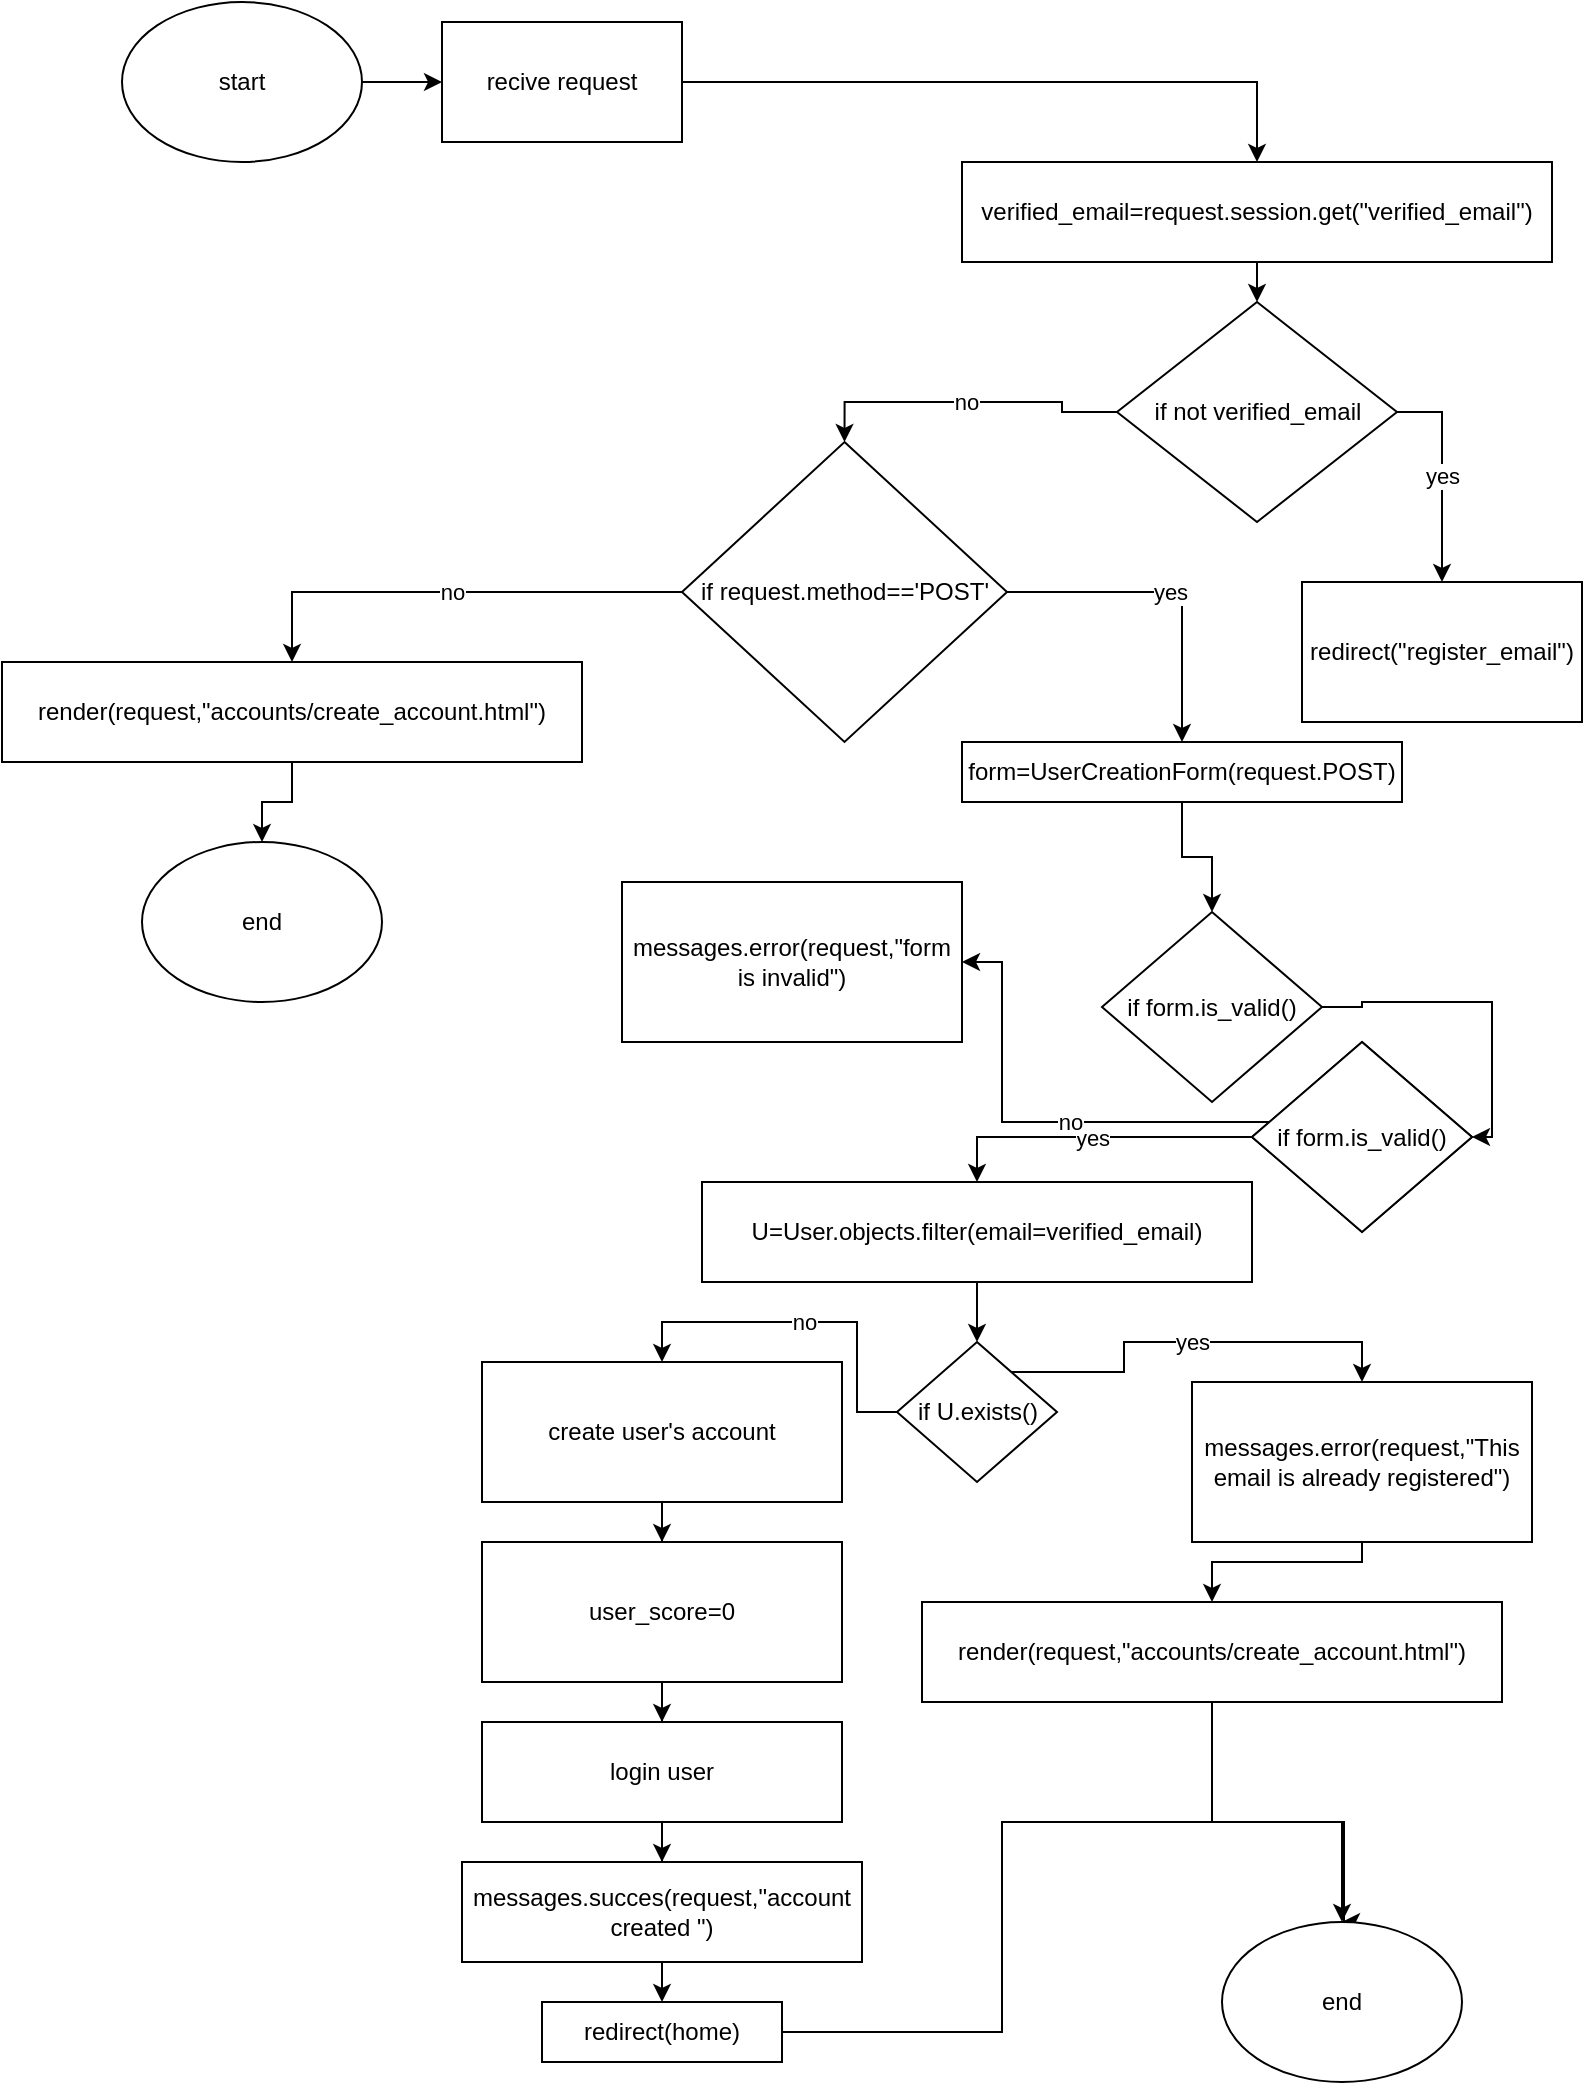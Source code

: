 <mxfile version="24.0.4" type="device">
  <diagram name="Page-1" id="8uHsbGD31B5tlZg77EZc">
    <mxGraphModel dx="1276" dy="606" grid="1" gridSize="10" guides="1" tooltips="1" connect="1" arrows="1" fold="1" page="1" pageScale="1" pageWidth="850" pageHeight="1100" math="0" shadow="0">
      <root>
        <mxCell id="0" />
        <mxCell id="1" parent="0" />
        <mxCell id="FXPIXObTBwbyZidzKabE-3" style="edgeStyle=orthogonalEdgeStyle;rounded=0;orthogonalLoop=1;jettySize=auto;html=1;exitX=1;exitY=0.5;exitDx=0;exitDy=0;entryX=0;entryY=0.5;entryDx=0;entryDy=0;" edge="1" parent="1" source="FXPIXObTBwbyZidzKabE-1" target="FXPIXObTBwbyZidzKabE-2">
          <mxGeometry relative="1" as="geometry" />
        </mxCell>
        <mxCell id="FXPIXObTBwbyZidzKabE-1" value="start" style="ellipse;whiteSpace=wrap;html=1;" vertex="1" parent="1">
          <mxGeometry x="90" y="20" width="120" height="80" as="geometry" />
        </mxCell>
        <mxCell id="FXPIXObTBwbyZidzKabE-4" style="edgeStyle=orthogonalEdgeStyle;rounded=0;orthogonalLoop=1;jettySize=auto;html=1;exitX=1;exitY=0.5;exitDx=0;exitDy=0;entryX=0.5;entryY=0;entryDx=0;entryDy=0;" edge="1" parent="1" source="FXPIXObTBwbyZidzKabE-2" target="FXPIXObTBwbyZidzKabE-6">
          <mxGeometry relative="1" as="geometry">
            <mxPoint x="410" y="70" as="targetPoint" />
          </mxGeometry>
        </mxCell>
        <mxCell id="FXPIXObTBwbyZidzKabE-2" value="recive&lt;span style=&quot;background-color: initial;&quot;&gt;&amp;nbsp;request&lt;/span&gt;" style="rounded=0;whiteSpace=wrap;html=1;" vertex="1" parent="1">
          <mxGeometry x="250" y="30" width="120" height="60" as="geometry" />
        </mxCell>
        <mxCell id="FXPIXObTBwbyZidzKabE-10" style="edgeStyle=orthogonalEdgeStyle;rounded=0;orthogonalLoop=1;jettySize=auto;html=1;exitX=0.5;exitY=1;exitDx=0;exitDy=0;entryX=0.5;entryY=0;entryDx=0;entryDy=0;" edge="1" parent="1" source="FXPIXObTBwbyZidzKabE-6" target="FXPIXObTBwbyZidzKabE-7">
          <mxGeometry relative="1" as="geometry" />
        </mxCell>
        <mxCell id="FXPIXObTBwbyZidzKabE-6" value="verified_email=request.session.get(&quot;verified_email&quot;)" style="rounded=0;whiteSpace=wrap;html=1;" vertex="1" parent="1">
          <mxGeometry x="510" y="100" width="295" height="50" as="geometry" />
        </mxCell>
        <mxCell id="FXPIXObTBwbyZidzKabE-9" value="yes" style="edgeStyle=orthogonalEdgeStyle;rounded=0;orthogonalLoop=1;jettySize=auto;html=1;exitX=1;exitY=0.5;exitDx=0;exitDy=0;entryX=0.5;entryY=0;entryDx=0;entryDy=0;" edge="1" parent="1" source="FXPIXObTBwbyZidzKabE-7" target="FXPIXObTBwbyZidzKabE-8">
          <mxGeometry relative="1" as="geometry" />
        </mxCell>
        <mxCell id="FXPIXObTBwbyZidzKabE-13" value="no" style="edgeStyle=orthogonalEdgeStyle;rounded=0;orthogonalLoop=1;jettySize=auto;html=1;exitX=0;exitY=0.5;exitDx=0;exitDy=0;entryX=0.5;entryY=0;entryDx=0;entryDy=0;" edge="1" parent="1" source="FXPIXObTBwbyZidzKabE-7" target="FXPIXObTBwbyZidzKabE-11">
          <mxGeometry relative="1" as="geometry" />
        </mxCell>
        <mxCell id="FXPIXObTBwbyZidzKabE-7" value="if not verified_email" style="rhombus;whiteSpace=wrap;html=1;" vertex="1" parent="1">
          <mxGeometry x="587.5" y="170" width="140" height="110" as="geometry" />
        </mxCell>
        <mxCell id="FXPIXObTBwbyZidzKabE-8" value="redirect(&quot;register_email&quot;)" style="rounded=0;whiteSpace=wrap;html=1;" vertex="1" parent="1">
          <mxGeometry x="680" y="310" width="140" height="70" as="geometry" />
        </mxCell>
        <mxCell id="FXPIXObTBwbyZidzKabE-18" value="yes" style="edgeStyle=orthogonalEdgeStyle;rounded=0;orthogonalLoop=1;jettySize=auto;html=1;exitX=1;exitY=0.5;exitDx=0;exitDy=0;entryX=0.5;entryY=0;entryDx=0;entryDy=0;" edge="1" parent="1" source="FXPIXObTBwbyZidzKabE-11" target="FXPIXObTBwbyZidzKabE-16">
          <mxGeometry relative="1" as="geometry" />
        </mxCell>
        <mxCell id="FXPIXObTBwbyZidzKabE-58" value="no" style="edgeStyle=orthogonalEdgeStyle;rounded=0;orthogonalLoop=1;jettySize=auto;html=1;entryX=0.5;entryY=0;entryDx=0;entryDy=0;" edge="1" parent="1" source="FXPIXObTBwbyZidzKabE-11" target="FXPIXObTBwbyZidzKabE-57">
          <mxGeometry relative="1" as="geometry" />
        </mxCell>
        <mxCell id="FXPIXObTBwbyZidzKabE-11" value="if request.method==&#39;POST&#39;" style="rhombus;whiteSpace=wrap;html=1;" vertex="1" parent="1">
          <mxGeometry x="370" y="240" width="162.5" height="150" as="geometry" />
        </mxCell>
        <mxCell id="FXPIXObTBwbyZidzKabE-21" value="" style="edgeStyle=orthogonalEdgeStyle;rounded=0;orthogonalLoop=1;jettySize=auto;html=1;" edge="1" parent="1" source="FXPIXObTBwbyZidzKabE-16" target="FXPIXObTBwbyZidzKabE-20">
          <mxGeometry relative="1" as="geometry" />
        </mxCell>
        <mxCell id="FXPIXObTBwbyZidzKabE-16" value="form=UserCreationForm(request.POST)" style="rounded=0;whiteSpace=wrap;html=1;" vertex="1" parent="1">
          <mxGeometry x="510" y="390" width="220" height="30" as="geometry" />
        </mxCell>
        <mxCell id="FXPIXObTBwbyZidzKabE-23" value="" style="edgeStyle=orthogonalEdgeStyle;rounded=0;orthogonalLoop=1;jettySize=auto;html=1;" edge="1" parent="1" source="FXPIXObTBwbyZidzKabE-20" target="FXPIXObTBwbyZidzKabE-22">
          <mxGeometry relative="1" as="geometry">
            <Array as="points">
              <mxPoint x="710" y="523" />
              <mxPoint x="710" y="520" />
              <mxPoint x="775" y="520" />
            </Array>
          </mxGeometry>
        </mxCell>
        <mxCell id="FXPIXObTBwbyZidzKabE-20" value="if form.is_valid()" style="rhombus;whiteSpace=wrap;html=1;rounded=0;" vertex="1" parent="1">
          <mxGeometry x="580" y="475" width="110" height="95" as="geometry" />
        </mxCell>
        <mxCell id="FXPIXObTBwbyZidzKabE-22" value="if form.is_valid()" style="rhombus;whiteSpace=wrap;html=1;rounded=0;" vertex="1" parent="1">
          <mxGeometry x="655" y="540" width="110" height="95" as="geometry" />
        </mxCell>
        <mxCell id="FXPIXObTBwbyZidzKabE-34" value="yes" style="edgeStyle=orthogonalEdgeStyle;rounded=0;orthogonalLoop=1;jettySize=auto;html=1;entryX=0.5;entryY=0;entryDx=0;entryDy=0;" edge="1" parent="1" source="FXPIXObTBwbyZidzKabE-24" target="FXPIXObTBwbyZidzKabE-26">
          <mxGeometry relative="1" as="geometry">
            <Array as="points">
              <mxPoint x="591" y="705" />
              <mxPoint x="591" y="690" />
              <mxPoint x="710" y="690" />
            </Array>
          </mxGeometry>
        </mxCell>
        <mxCell id="FXPIXObTBwbyZidzKabE-56" value="no" style="edgeStyle=orthogonalEdgeStyle;rounded=0;orthogonalLoop=1;jettySize=auto;html=1;exitX=0;exitY=0.5;exitDx=0;exitDy=0;entryX=0.5;entryY=0;entryDx=0;entryDy=0;" edge="1" parent="1" source="FXPIXObTBwbyZidzKabE-24" target="FXPIXObTBwbyZidzKabE-36">
          <mxGeometry relative="1" as="geometry" />
        </mxCell>
        <mxCell id="FXPIXObTBwbyZidzKabE-24" value="if U.exists()" style="rhombus;whiteSpace=wrap;html=1;rounded=0;" vertex="1" parent="1">
          <mxGeometry x="477.5" y="690" width="80" height="70" as="geometry" />
        </mxCell>
        <mxCell id="FXPIXObTBwbyZidzKabE-52" value="" style="edgeStyle=orthogonalEdgeStyle;rounded=0;orthogonalLoop=1;jettySize=auto;html=1;" edge="1" parent="1" source="FXPIXObTBwbyZidzKabE-26" target="FXPIXObTBwbyZidzKabE-51">
          <mxGeometry relative="1" as="geometry">
            <Array as="points">
              <mxPoint x="710" y="800" />
              <mxPoint x="635" y="800" />
            </Array>
          </mxGeometry>
        </mxCell>
        <mxCell id="FXPIXObTBwbyZidzKabE-26" value="messages.error(request,&quot;This email is already registered&quot;)" style="whiteSpace=wrap;html=1;rounded=0;" vertex="1" parent="1">
          <mxGeometry x="625" y="710" width="170" height="80" as="geometry" />
        </mxCell>
        <mxCell id="FXPIXObTBwbyZidzKabE-31" style="edgeStyle=orthogonalEdgeStyle;rounded=0;orthogonalLoop=1;jettySize=auto;html=1;exitX=0.5;exitY=1;exitDx=0;exitDy=0;" edge="1" parent="1" source="FXPIXObTBwbyZidzKabE-29" target="FXPIXObTBwbyZidzKabE-24">
          <mxGeometry relative="1" as="geometry" />
        </mxCell>
        <mxCell id="FXPIXObTBwbyZidzKabE-29" value="U=User.objects.filter(email=verified_email)" style="whiteSpace=wrap;html=1;rounded=0;" vertex="1" parent="1">
          <mxGeometry x="380" y="610" width="275" height="50" as="geometry" />
        </mxCell>
        <mxCell id="FXPIXObTBwbyZidzKabE-33" value="yes" style="edgeStyle=orthogonalEdgeStyle;rounded=0;orthogonalLoop=1;jettySize=auto;html=1;exitX=0;exitY=0.5;exitDx=0;exitDy=0;" edge="1" parent="1" source="FXPIXObTBwbyZidzKabE-32" target="FXPIXObTBwbyZidzKabE-29">
          <mxGeometry relative="1" as="geometry" />
        </mxCell>
        <mxCell id="FXPIXObTBwbyZidzKabE-43" value="no" style="edgeStyle=orthogonalEdgeStyle;rounded=0;orthogonalLoop=1;jettySize=auto;html=1;exitX=0;exitY=0;exitDx=0;exitDy=0;entryX=1;entryY=0.5;entryDx=0;entryDy=0;" edge="1" parent="1" source="FXPIXObTBwbyZidzKabE-32" target="FXPIXObTBwbyZidzKabE-44">
          <mxGeometry relative="1" as="geometry">
            <mxPoint x="470" y="580" as="targetPoint" />
            <Array as="points">
              <mxPoint x="683" y="580" />
              <mxPoint x="530" y="580" />
              <mxPoint x="530" y="500" />
            </Array>
          </mxGeometry>
        </mxCell>
        <mxCell id="FXPIXObTBwbyZidzKabE-32" value="if form.is_valid()" style="rhombus;whiteSpace=wrap;html=1;rounded=0;" vertex="1" parent="1">
          <mxGeometry x="655" y="540" width="110" height="95" as="geometry" />
        </mxCell>
        <mxCell id="FXPIXObTBwbyZidzKabE-39" value="" style="edgeStyle=orthogonalEdgeStyle;rounded=0;orthogonalLoop=1;jettySize=auto;html=1;" edge="1" parent="1" source="FXPIXObTBwbyZidzKabE-36" target="FXPIXObTBwbyZidzKabE-38">
          <mxGeometry relative="1" as="geometry" />
        </mxCell>
        <mxCell id="FXPIXObTBwbyZidzKabE-36" value="create user&#39;s account" style="rounded=0;whiteSpace=wrap;html=1;" vertex="1" parent="1">
          <mxGeometry x="270" y="700" width="180" height="70" as="geometry" />
        </mxCell>
        <mxCell id="FXPIXObTBwbyZidzKabE-41" value="" style="edgeStyle=orthogonalEdgeStyle;rounded=0;orthogonalLoop=1;jettySize=auto;html=1;" edge="1" parent="1" source="FXPIXObTBwbyZidzKabE-38" target="FXPIXObTBwbyZidzKabE-40">
          <mxGeometry relative="1" as="geometry" />
        </mxCell>
        <mxCell id="FXPIXObTBwbyZidzKabE-38" value="user_score=0" style="rounded=0;whiteSpace=wrap;html=1;" vertex="1" parent="1">
          <mxGeometry x="270" y="790" width="180" height="70" as="geometry" />
        </mxCell>
        <mxCell id="FXPIXObTBwbyZidzKabE-46" value="" style="edgeStyle=orthogonalEdgeStyle;rounded=0;orthogonalLoop=1;jettySize=auto;html=1;" edge="1" parent="1" source="FXPIXObTBwbyZidzKabE-40" target="FXPIXObTBwbyZidzKabE-45">
          <mxGeometry relative="1" as="geometry" />
        </mxCell>
        <mxCell id="FXPIXObTBwbyZidzKabE-40" value="login user" style="whiteSpace=wrap;html=1;rounded=0;" vertex="1" parent="1">
          <mxGeometry x="270" y="880" width="180" height="50" as="geometry" />
        </mxCell>
        <mxCell id="FXPIXObTBwbyZidzKabE-44" value="messages.error(request,&quot;form is invalid&quot;)" style="whiteSpace=wrap;html=1;rounded=0;" vertex="1" parent="1">
          <mxGeometry x="340" y="460" width="170" height="80" as="geometry" />
        </mxCell>
        <mxCell id="FXPIXObTBwbyZidzKabE-50" style="edgeStyle=orthogonalEdgeStyle;rounded=0;orthogonalLoop=1;jettySize=auto;html=1;exitX=0.5;exitY=1;exitDx=0;exitDy=0;entryX=0.5;entryY=0;entryDx=0;entryDy=0;" edge="1" parent="1" source="FXPIXObTBwbyZidzKabE-45" target="FXPIXObTBwbyZidzKabE-47">
          <mxGeometry relative="1" as="geometry" />
        </mxCell>
        <mxCell id="FXPIXObTBwbyZidzKabE-45" value="messages.succes(request,&quot;account created &quot;)" style="whiteSpace=wrap;html=1;rounded=0;" vertex="1" parent="1">
          <mxGeometry x="260" y="950" width="200" height="50" as="geometry" />
        </mxCell>
        <mxCell id="FXPIXObTBwbyZidzKabE-54" style="edgeStyle=orthogonalEdgeStyle;rounded=0;orthogonalLoop=1;jettySize=auto;html=1;exitX=1;exitY=0.5;exitDx=0;exitDy=0;entryX=0.5;entryY=0;entryDx=0;entryDy=0;" edge="1" parent="1" source="FXPIXObTBwbyZidzKabE-47" target="FXPIXObTBwbyZidzKabE-53">
          <mxGeometry relative="1" as="geometry">
            <Array as="points">
              <mxPoint x="530" y="1035" />
              <mxPoint x="530" y="930" />
              <mxPoint x="700" y="930" />
            </Array>
          </mxGeometry>
        </mxCell>
        <mxCell id="FXPIXObTBwbyZidzKabE-47" value="redirect(home)" style="whiteSpace=wrap;html=1;rounded=0;" vertex="1" parent="1">
          <mxGeometry x="300" y="1020" width="120" height="30" as="geometry" />
        </mxCell>
        <mxCell id="FXPIXObTBwbyZidzKabE-55" style="edgeStyle=orthogonalEdgeStyle;rounded=0;orthogonalLoop=1;jettySize=auto;html=1;exitX=0.5;exitY=1;exitDx=0;exitDy=0;" edge="1" parent="1" source="FXPIXObTBwbyZidzKabE-51">
          <mxGeometry relative="1" as="geometry">
            <mxPoint x="700" y="980" as="targetPoint" />
            <Array as="points">
              <mxPoint x="635" y="930" />
              <mxPoint x="701" y="930" />
            </Array>
          </mxGeometry>
        </mxCell>
        <mxCell id="FXPIXObTBwbyZidzKabE-51" value="render(request,&quot;accounts/create_account.html&quot;)" style="whiteSpace=wrap;html=1;rounded=0;" vertex="1" parent="1">
          <mxGeometry x="490" y="820" width="290" height="50" as="geometry" />
        </mxCell>
        <mxCell id="FXPIXObTBwbyZidzKabE-53" value="end" style="ellipse;whiteSpace=wrap;html=1;" vertex="1" parent="1">
          <mxGeometry x="640" y="980" width="120" height="80" as="geometry" />
        </mxCell>
        <mxCell id="FXPIXObTBwbyZidzKabE-60" style="edgeStyle=orthogonalEdgeStyle;rounded=0;orthogonalLoop=1;jettySize=auto;html=1;exitX=0.5;exitY=1;exitDx=0;exitDy=0;entryX=0.5;entryY=0;entryDx=0;entryDy=0;" edge="1" parent="1" source="FXPIXObTBwbyZidzKabE-57" target="FXPIXObTBwbyZidzKabE-59">
          <mxGeometry relative="1" as="geometry">
            <mxPoint x="170" y="430" as="targetPoint" />
          </mxGeometry>
        </mxCell>
        <mxCell id="FXPIXObTBwbyZidzKabE-57" value="render(request,&quot;accounts/create_account.html&quot;)" style="whiteSpace=wrap;html=1;rounded=0;" vertex="1" parent="1">
          <mxGeometry x="30" y="350" width="290" height="50" as="geometry" />
        </mxCell>
        <mxCell id="FXPIXObTBwbyZidzKabE-59" value="end" style="ellipse;whiteSpace=wrap;html=1;" vertex="1" parent="1">
          <mxGeometry x="100" y="440" width="120" height="80" as="geometry" />
        </mxCell>
      </root>
    </mxGraphModel>
  </diagram>
</mxfile>
